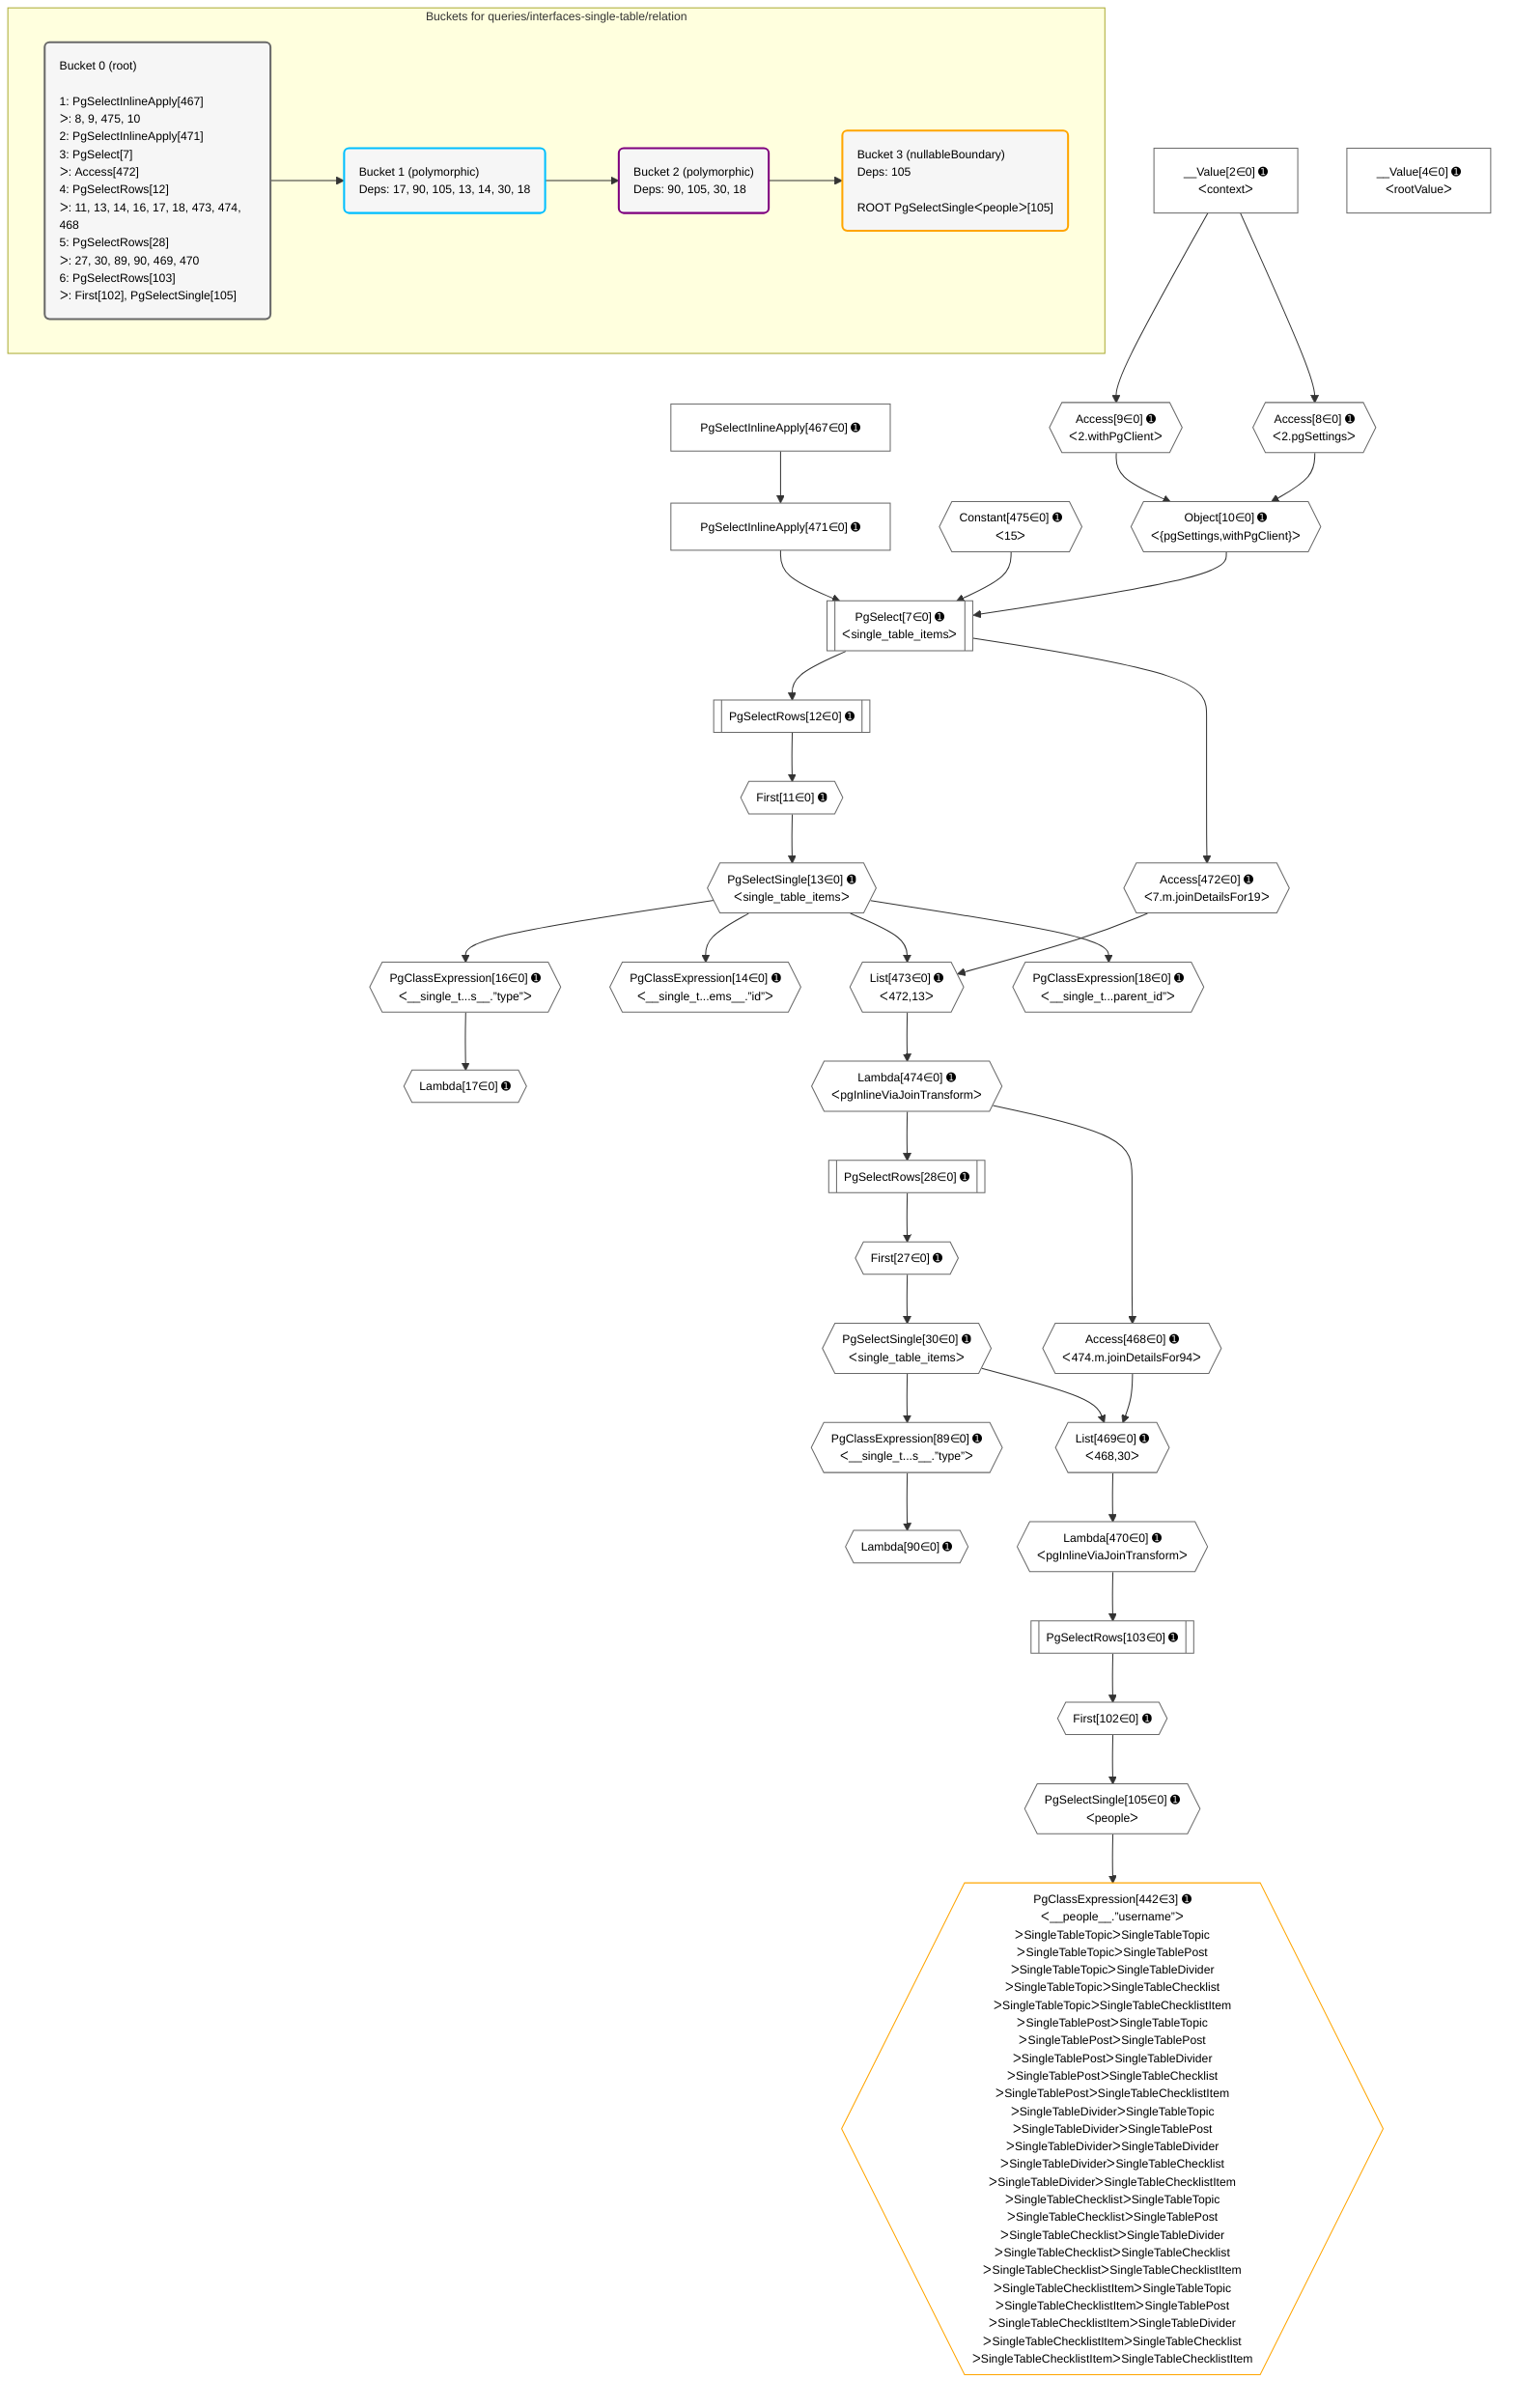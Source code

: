 %%{init: {'themeVariables': { 'fontSize': '12px'}}}%%
graph TD
    classDef path fill:#eee,stroke:#000,color:#000
    classDef plan fill:#fff,stroke-width:1px,color:#000
    classDef itemplan fill:#fff,stroke-width:2px,color:#000
    classDef unbatchedplan fill:#dff,stroke-width:1px,color:#000
    classDef sideeffectplan fill:#fcc,stroke-width:2px,color:#000
    classDef bucket fill:#f6f6f6,color:#000,stroke-width:2px,text-align:left

    subgraph "Buckets for queries/interfaces-single-table/relation"
    Bucket0("Bucket 0 (root)<br /><br />1: PgSelectInlineApply[467]<br />ᐳ: 8, 9, 475, 10<br />2: PgSelectInlineApply[471]<br />3: PgSelect[7]<br />ᐳ: Access[472]<br />4: PgSelectRows[12]<br />ᐳ: 11, 13, 14, 16, 17, 18, 473, 474, 468<br />5: PgSelectRows[28]<br />ᐳ: 27, 30, 89, 90, 469, 470<br />6: PgSelectRows[103]<br />ᐳ: First[102], PgSelectSingle[105]"):::bucket
    Bucket1("Bucket 1 (polymorphic)<br />Deps: 17, 90, 105, 13, 14, 30, 18"):::bucket
    Bucket2("Bucket 2 (polymorphic)<br />Deps: 90, 105, 30, 18"):::bucket
    Bucket3("Bucket 3 (nullableBoundary)<br />Deps: 105<br /><br />ROOT PgSelectSingleᐸpeopleᐳ[105]"):::bucket
    end
    Bucket0 --> Bucket1
    Bucket1 --> Bucket2
    Bucket2 --> Bucket3

    %% plan dependencies
    PgSelect7[["PgSelect[7∈0] ➊<br />ᐸsingle_table_itemsᐳ"]]:::plan
    Object10{{"Object[10∈0] ➊<br />ᐸ{pgSettings,withPgClient}ᐳ"}}:::plan
    Constant475{{"Constant[475∈0] ➊<br />ᐸ15ᐳ"}}:::plan
    PgSelectInlineApply471["PgSelectInlineApply[471∈0] ➊"]:::plan
    Object10 & Constant475 & PgSelectInlineApply471 --> PgSelect7
    Access8{{"Access[8∈0] ➊<br />ᐸ2.pgSettingsᐳ"}}:::plan
    Access9{{"Access[9∈0] ➊<br />ᐸ2.withPgClientᐳ"}}:::plan
    Access8 & Access9 --> Object10
    List469{{"List[469∈0] ➊<br />ᐸ468,30ᐳ"}}:::plan
    Access468{{"Access[468∈0] ➊<br />ᐸ474.m.joinDetailsFor94ᐳ"}}:::plan
    PgSelectSingle30{{"PgSelectSingle[30∈0] ➊<br />ᐸsingle_table_itemsᐳ"}}:::plan
    Access468 & PgSelectSingle30 --> List469
    List473{{"List[473∈0] ➊<br />ᐸ472,13ᐳ"}}:::plan
    Access472{{"Access[472∈0] ➊<br />ᐸ7.m.joinDetailsFor19ᐳ"}}:::plan
    PgSelectSingle13{{"PgSelectSingle[13∈0] ➊<br />ᐸsingle_table_itemsᐳ"}}:::plan
    Access472 & PgSelectSingle13 --> List473
    __Value2["__Value[2∈0] ➊<br />ᐸcontextᐳ"]:::plan
    __Value2 --> Access8
    __Value2 --> Access9
    First11{{"First[11∈0] ➊"}}:::plan
    PgSelectRows12[["PgSelectRows[12∈0] ➊"]]:::plan
    PgSelectRows12 --> First11
    PgSelect7 --> PgSelectRows12
    First11 --> PgSelectSingle13
    PgClassExpression14{{"PgClassExpression[14∈0] ➊<br />ᐸ__single_t...ems__.”id”ᐳ"}}:::plan
    PgSelectSingle13 --> PgClassExpression14
    PgClassExpression16{{"PgClassExpression[16∈0] ➊<br />ᐸ__single_t...s__.”type”ᐳ"}}:::plan
    PgSelectSingle13 --> PgClassExpression16
    Lambda17{{"Lambda[17∈0] ➊"}}:::plan
    PgClassExpression16 --> Lambda17
    PgClassExpression18{{"PgClassExpression[18∈0] ➊<br />ᐸ__single_t...parent_id”ᐳ"}}:::plan
    PgSelectSingle13 --> PgClassExpression18
    First27{{"First[27∈0] ➊"}}:::plan
    PgSelectRows28[["PgSelectRows[28∈0] ➊"]]:::plan
    PgSelectRows28 --> First27
    Lambda474{{"Lambda[474∈0] ➊<br />ᐸpgInlineViaJoinTransformᐳ"}}:::plan
    Lambda474 --> PgSelectRows28
    First27 --> PgSelectSingle30
    PgClassExpression89{{"PgClassExpression[89∈0] ➊<br />ᐸ__single_t...s__.”type”ᐳ"}}:::plan
    PgSelectSingle30 --> PgClassExpression89
    Lambda90{{"Lambda[90∈0] ➊"}}:::plan
    PgClassExpression89 --> Lambda90
    First102{{"First[102∈0] ➊"}}:::plan
    PgSelectRows103[["PgSelectRows[103∈0] ➊"]]:::plan
    PgSelectRows103 --> First102
    Lambda470{{"Lambda[470∈0] ➊<br />ᐸpgInlineViaJoinTransformᐳ"}}:::plan
    Lambda470 --> PgSelectRows103
    PgSelectSingle105{{"PgSelectSingle[105∈0] ➊<br />ᐸpeopleᐳ"}}:::plan
    First102 --> PgSelectSingle105
    Lambda474 --> Access468
    List469 --> Lambda470
    PgSelectInlineApply467["PgSelectInlineApply[467∈0] ➊"]:::plan
    PgSelectInlineApply467 --> PgSelectInlineApply471
    PgSelect7 --> Access472
    List473 --> Lambda474
    __Value4["__Value[4∈0] ➊<br />ᐸrootValueᐳ"]:::plan
    PgClassExpression442{{"PgClassExpression[442∈3] ➊<br />ᐸ__people__.”username”ᐳ<br />ᐳSingleTableTopicᐳSingleTableTopic<br />ᐳSingleTableTopicᐳSingleTablePost<br />ᐳSingleTableTopicᐳSingleTableDivider<br />ᐳSingleTableTopicᐳSingleTableChecklist<br />ᐳSingleTableTopicᐳSingleTableChecklistItem<br />ᐳSingleTablePostᐳSingleTableTopic<br />ᐳSingleTablePostᐳSingleTablePost<br />ᐳSingleTablePostᐳSingleTableDivider<br />ᐳSingleTablePostᐳSingleTableChecklist<br />ᐳSingleTablePostᐳSingleTableChecklistItem<br />ᐳSingleTableDividerᐳSingleTableTopic<br />ᐳSingleTableDividerᐳSingleTablePost<br />ᐳSingleTableDividerᐳSingleTableDivider<br />ᐳSingleTableDividerᐳSingleTableChecklist<br />ᐳSingleTableDividerᐳSingleTableChecklistItem<br />ᐳSingleTableChecklistᐳSingleTableTopic<br />ᐳSingleTableChecklistᐳSingleTablePost<br />ᐳSingleTableChecklistᐳSingleTableDivider<br />ᐳSingleTableChecklistᐳSingleTableChecklist<br />ᐳSingleTableChecklistᐳSingleTableChecklistItem<br />ᐳSingleTableChecklistItemᐳSingleTableTopic<br />ᐳSingleTableChecklistItemᐳSingleTablePost<br />ᐳSingleTableChecklistItemᐳSingleTableDivider<br />ᐳSingleTableChecklistItemᐳSingleTableChecklist<br />ᐳSingleTableChecklistItemᐳSingleTableChecklistItem"}}:::plan
    PgSelectSingle105 --> PgClassExpression442

    %% define steps
    classDef bucket0 stroke:#696969
    class Bucket0,__Value2,__Value4,PgSelect7,Access8,Access9,Object10,First11,PgSelectRows12,PgSelectSingle13,PgClassExpression14,PgClassExpression16,Lambda17,PgClassExpression18,First27,PgSelectRows28,PgSelectSingle30,PgClassExpression89,Lambda90,First102,PgSelectRows103,PgSelectSingle105,PgSelectInlineApply467,Access468,List469,Lambda470,PgSelectInlineApply471,Access472,List473,Lambda474,Constant475 bucket0
    classDef bucket1 stroke:#00bfff
    class Bucket1 bucket1
    classDef bucket2 stroke:#7f007f
    class Bucket2 bucket2
    classDef bucket3 stroke:#ffa500
    class Bucket3,PgClassExpression442 bucket3